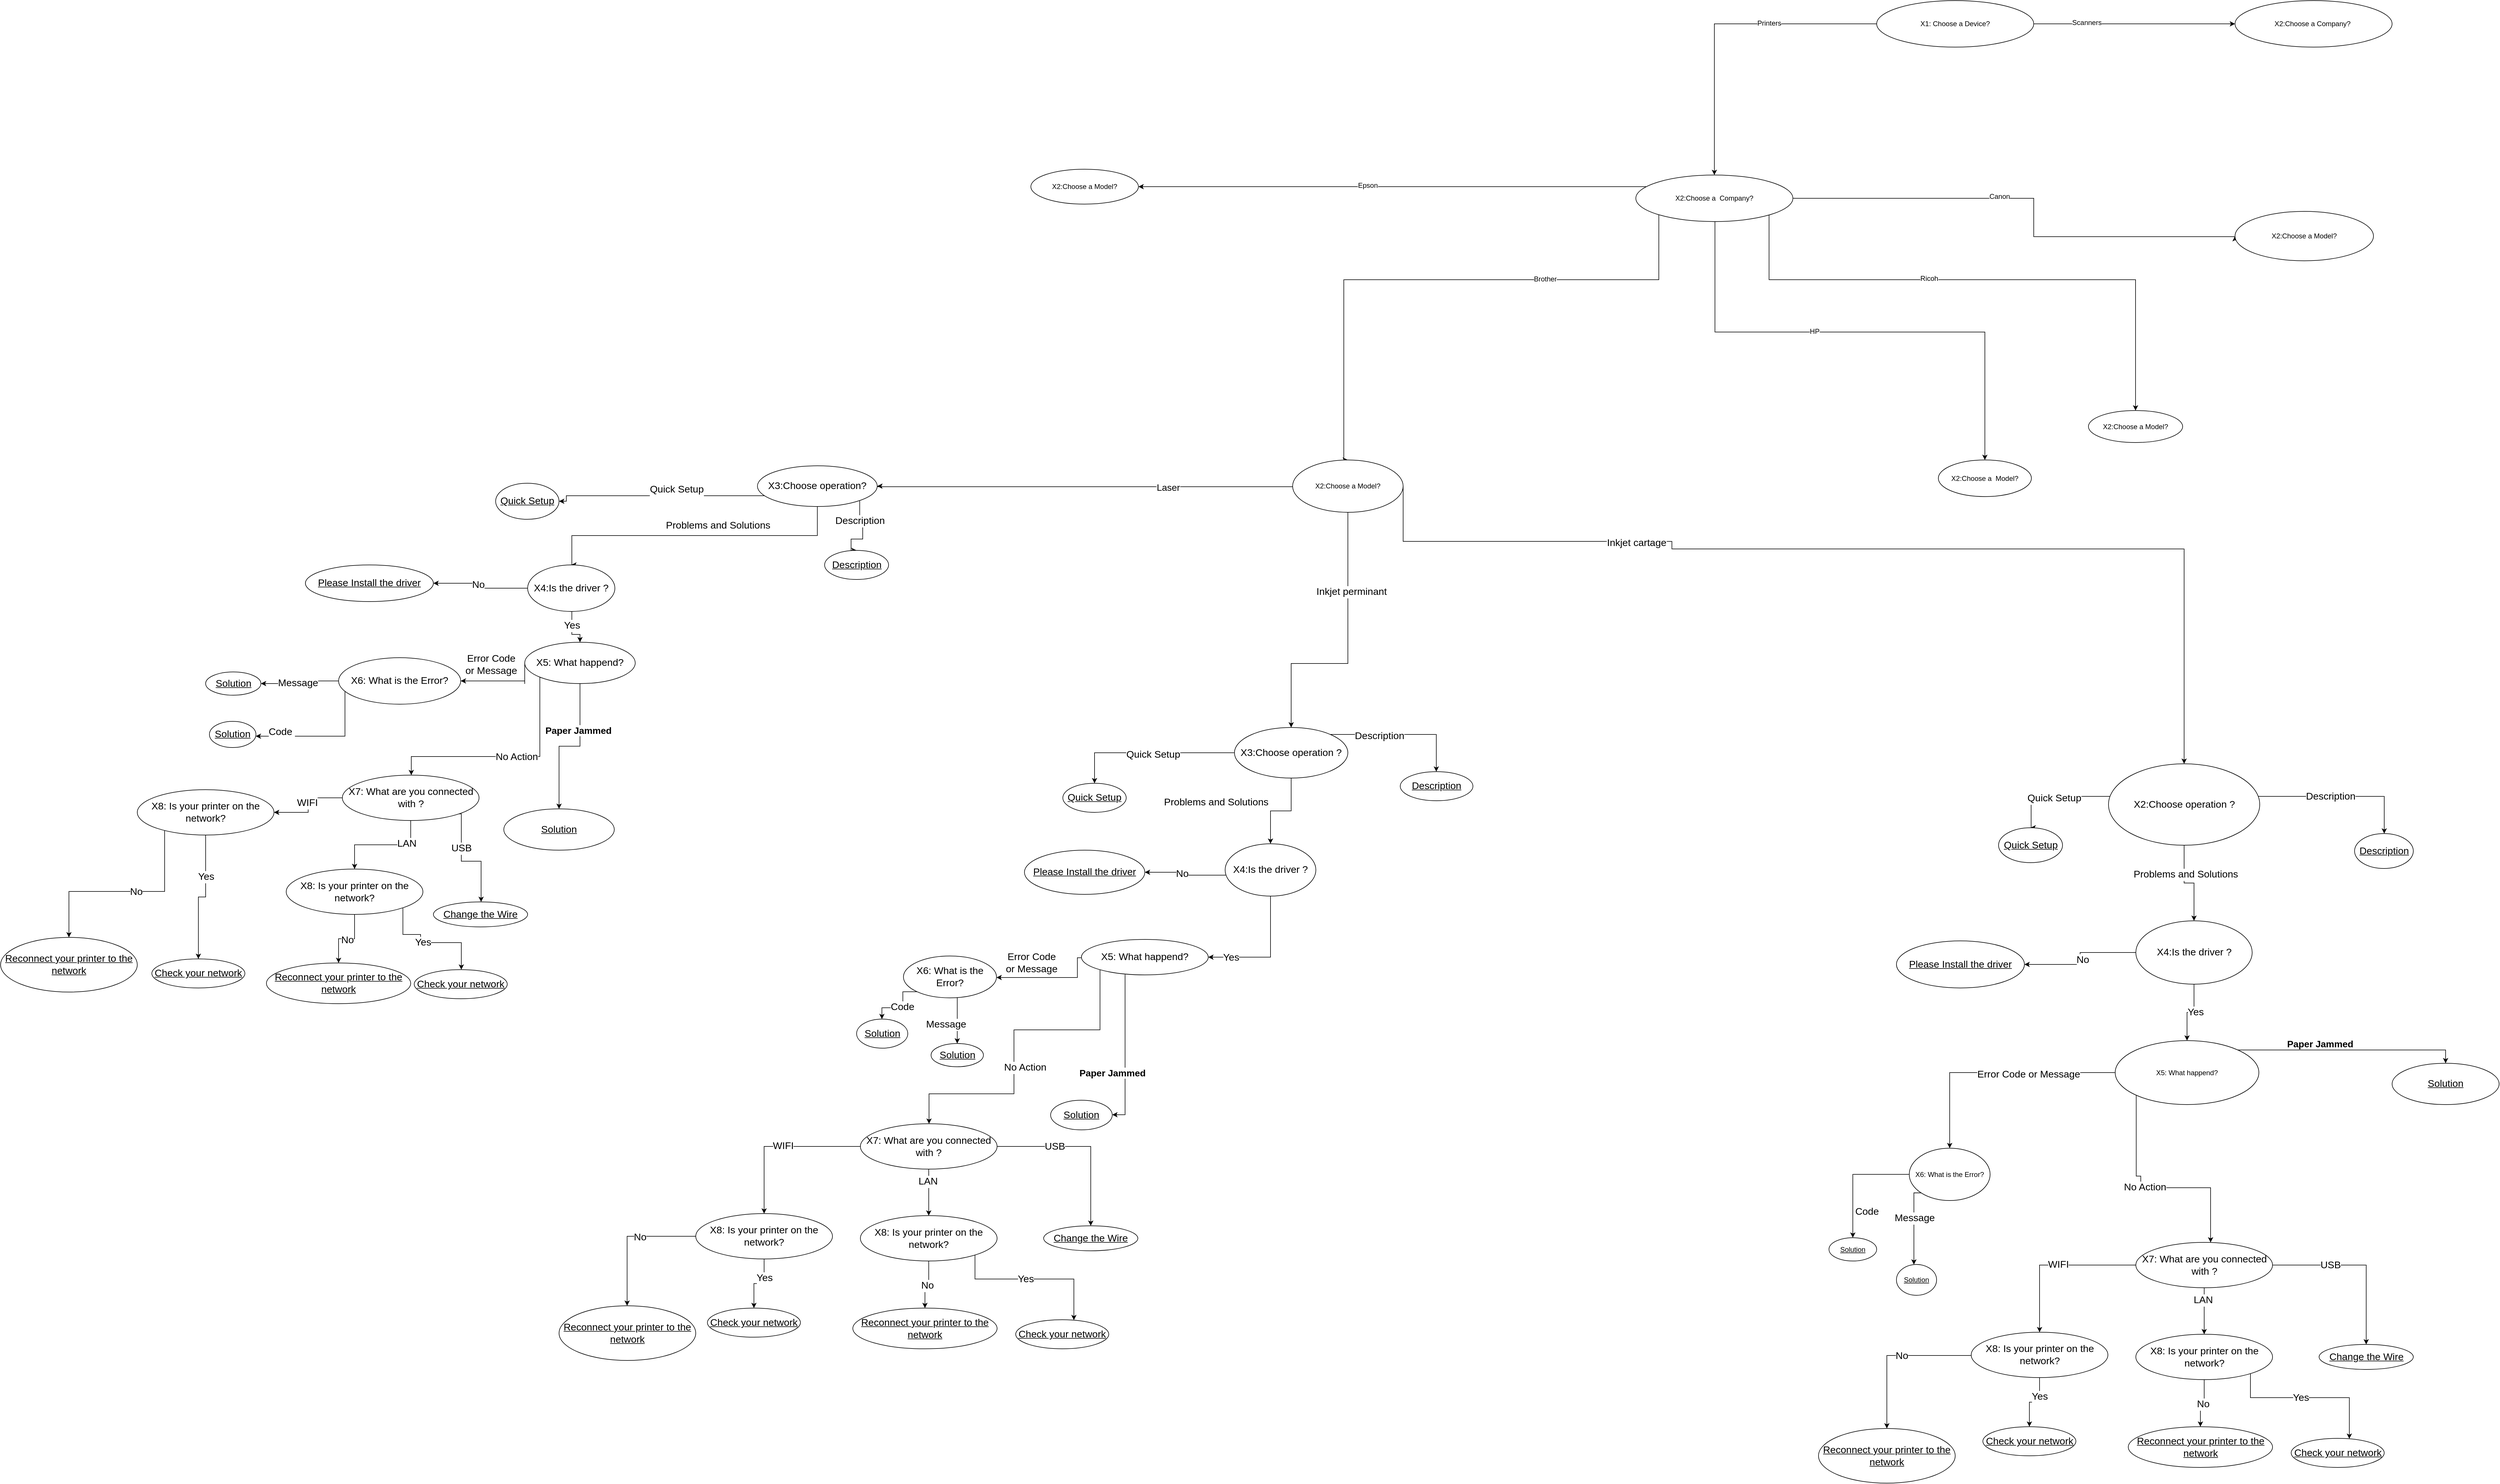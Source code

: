 <mxfile version="10.8.4" type="github"><diagram id="UuOBeL4BKWEIySKtnMIK" name="Page-1"><mxGraphModel dx="5498" dy="1021" grid="1" gridSize="10" guides="1" tooltips="1" connect="1" arrows="1" fold="1" page="1" pageScale="1" pageWidth="1169" pageHeight="827" math="0" shadow="0"><root><mxCell id="0"/><mxCell id="1" parent="0"/><mxCell id="bOFSQ6NyXzxu6ppsG_tF-3" value="" style="edgeStyle=orthogonalEdgeStyle;rounded=0;orthogonalLoop=1;jettySize=auto;html=1;entryX=0.5;entryY=0;entryDx=0;entryDy=0;" parent="1" source="bOFSQ6NyXzxu6ppsG_tF-1" target="bOFSQ6NyXzxu6ppsG_tF-11" edge="1"><mxGeometry relative="1" as="geometry"><mxPoint x="155" y="190" as="targetPoint"/></mxGeometry></mxCell><mxCell id="bOFSQ6NyXzxu6ppsG_tF-8" value="Printers" style="text;html=1;resizable=0;points=[];align=center;verticalAlign=middle;labelBackgroundColor=#ffffff;" parent="bOFSQ6NyXzxu6ppsG_tF-3" vertex="1" connectable="0"><mxGeometry x="-0.312" y="-1" relative="1" as="geometry"><mxPoint as="offset"/></mxGeometry></mxCell><mxCell id="bOFSQ6NyXzxu6ppsG_tF-5" value="" style="edgeStyle=orthogonalEdgeStyle;rounded=0;orthogonalLoop=1;jettySize=auto;html=1;exitX=1;exitY=0.5;exitDx=0;exitDy=0;" parent="1" source="bOFSQ6NyXzxu6ppsG_tF-1" target="bOFSQ6NyXzxu6ppsG_tF-4" edge="1"><mxGeometry relative="1" as="geometry"><Array as="points"><mxPoint x="1032" y="90"/></Array></mxGeometry></mxCell><mxCell id="bOFSQ6NyXzxu6ppsG_tF-9" value="Scanners" style="text;html=1;resizable=0;points=[];align=center;verticalAlign=middle;labelBackgroundColor=#ffffff;" parent="bOFSQ6NyXzxu6ppsG_tF-5" vertex="1" connectable="0"><mxGeometry x="-0.475" y="2" relative="1" as="geometry"><mxPoint as="offset"/></mxGeometry></mxCell><mxCell id="bOFSQ6NyXzxu6ppsG_tF-1" value="X1: Choose a Device?" style="ellipse;whiteSpace=wrap;html=1;" parent="1" vertex="1"><mxGeometry x="434" y="50" width="270" height="80" as="geometry"/></mxCell><mxCell id="bOFSQ6NyXzxu6ppsG_tF-4" value="X2:Choose a Company?&amp;nbsp;&lt;br&gt;" style="ellipse;whiteSpace=wrap;html=1;" parent="1" vertex="1"><mxGeometry x="1050" y="50" width="270" height="80" as="geometry"/></mxCell><mxCell id="bOFSQ6NyXzxu6ppsG_tF-14" value="" style="edgeStyle=orthogonalEdgeStyle;rounded=0;orthogonalLoop=1;jettySize=auto;html=1;exitX=0;exitY=1;exitDx=0;exitDy=0;entryX=0.5;entryY=0;entryDx=0;entryDy=0;" parent="1" source="bOFSQ6NyXzxu6ppsG_tF-11" target="bOFSQ6NyXzxu6ppsG_tF-13" edge="1"><mxGeometry relative="1" as="geometry"><mxPoint x="-11" y="520" as="sourcePoint"/><Array as="points"><mxPoint x="60" y="530"/><mxPoint x="-482" y="530"/></Array></mxGeometry></mxCell><mxCell id="bOFSQ6NyXzxu6ppsG_tF-27" value="Brother" style="text;html=1;resizable=0;points=[];align=center;verticalAlign=middle;labelBackgroundColor=#ffffff;" parent="bOFSQ6NyXzxu6ppsG_tF-14" vertex="1" connectable="0"><mxGeometry x="-0.366" y="-1" relative="1" as="geometry"><mxPoint as="offset"/></mxGeometry></mxCell><mxCell id="bOFSQ6NyXzxu6ppsG_tF-16" value="" style="edgeStyle=orthogonalEdgeStyle;rounded=0;orthogonalLoop=1;jettySize=auto;html=1;" parent="1" source="bOFSQ6NyXzxu6ppsG_tF-11" target="bOFSQ6NyXzxu6ppsG_tF-15" edge="1"><mxGeometry relative="1" as="geometry"><Array as="points"><mxPoint x="156" y="620"/><mxPoint x="620" y="620"/></Array></mxGeometry></mxCell><mxCell id="bOFSQ6NyXzxu6ppsG_tF-26" value="HP" style="text;html=1;resizable=0;points=[];align=center;verticalAlign=middle;labelBackgroundColor=#ffffff;" parent="bOFSQ6NyXzxu6ppsG_tF-16" vertex="1" connectable="0"><mxGeometry x="-0.175" y="1" relative="1" as="geometry"><mxPoint as="offset"/></mxGeometry></mxCell><mxCell id="bOFSQ6NyXzxu6ppsG_tF-19" style="edgeStyle=orthogonalEdgeStyle;rounded=0;orthogonalLoop=1;jettySize=auto;html=1;exitX=1;exitY=1;exitDx=0;exitDy=0;entryX=0.5;entryY=0;entryDx=0;entryDy=0;" parent="1" source="bOFSQ6NyXzxu6ppsG_tF-11" target="bOFSQ6NyXzxu6ppsG_tF-17" edge="1"><mxGeometry relative="1" as="geometry"><Array as="points"><mxPoint x="249" y="418"/><mxPoint x="249" y="530"/><mxPoint x="879" y="530"/></Array></mxGeometry></mxCell><mxCell id="bOFSQ6NyXzxu6ppsG_tF-25" value="Ricoh" style="text;html=1;resizable=0;points=[];align=center;verticalAlign=middle;labelBackgroundColor=#ffffff;" parent="bOFSQ6NyXzxu6ppsG_tF-19" vertex="1" connectable="0"><mxGeometry x="-0.199" y="2" relative="1" as="geometry"><mxPoint as="offset"/></mxGeometry></mxCell><mxCell id="bOFSQ6NyXzxu6ppsG_tF-21" value="" style="edgeStyle=orthogonalEdgeStyle;rounded=0;orthogonalLoop=1;jettySize=auto;html=1;" parent="1" source="bOFSQ6NyXzxu6ppsG_tF-11" target="bOFSQ6NyXzxu6ppsG_tF-20" edge="1"><mxGeometry relative="1" as="geometry"><Array as="points"><mxPoint x="-330" y="370"/><mxPoint x="-330" y="370"/></Array></mxGeometry></mxCell><mxCell id="bOFSQ6NyXzxu6ppsG_tF-28" value="Epson" style="text;html=1;resizable=0;points=[];align=center;verticalAlign=middle;labelBackgroundColor=#ffffff;" parent="bOFSQ6NyXzxu6ppsG_tF-21" vertex="1" connectable="0"><mxGeometry x="0.098" y="1" relative="1" as="geometry"><mxPoint y="-3" as="offset"/></mxGeometry></mxCell><mxCell id="bOFSQ6NyXzxu6ppsG_tF-23" value="" style="edgeStyle=orthogonalEdgeStyle;rounded=0;orthogonalLoop=1;jettySize=auto;html=1;exitX=1;exitY=0.5;exitDx=0;exitDy=0;entryX=0;entryY=0.5;entryDx=0;entryDy=0;" parent="1" source="bOFSQ6NyXzxu6ppsG_tF-11" target="bOFSQ6NyXzxu6ppsG_tF-22" edge="1"><mxGeometry relative="1" as="geometry"><Array as="points"><mxPoint x="704" y="390"/><mxPoint x="704" y="456"/></Array></mxGeometry></mxCell><mxCell id="bOFSQ6NyXzxu6ppsG_tF-24" value="Canon" style="text;html=1;resizable=0;points=[];align=center;verticalAlign=middle;labelBackgroundColor=#ffffff;" parent="bOFSQ6NyXzxu6ppsG_tF-23" vertex="1" connectable="0"><mxGeometry x="-0.143" y="-2" relative="1" as="geometry"><mxPoint y="-5" as="offset"/></mxGeometry></mxCell><mxCell id="bOFSQ6NyXzxu6ppsG_tF-11" value="X2:Choose a &amp;nbsp;Company?" style="ellipse;whiteSpace=wrap;html=1;" parent="1" vertex="1"><mxGeometry x="20" y="350" width="270" height="80" as="geometry"/></mxCell><mxCell id="bOFSQ6NyXzxu6ppsG_tF-22" value="X2:Choose a Model?" style="ellipse;whiteSpace=wrap;html=1;" parent="1" vertex="1"><mxGeometry x="1050" y="412.5" width="238" height="85" as="geometry"/></mxCell><mxCell id="bOFSQ6NyXzxu6ppsG_tF-20" value="X2:Choose a Model?" style="ellipse;whiteSpace=wrap;html=1;" parent="1" vertex="1"><mxGeometry x="-1020" y="340" width="185" height="60" as="geometry"/></mxCell><mxCell id="bOFSQ6NyXzxu6ppsG_tF-17" value="X2:Choose a Model?" style="ellipse;whiteSpace=wrap;html=1;" parent="1" vertex="1"><mxGeometry x="798" y="755" width="162" height="55" as="geometry"/></mxCell><mxCell id="bOFSQ6NyXzxu6ppsG_tF-15" value="X2:Choose a &amp;nbsp;Model?" style="ellipse;whiteSpace=wrap;html=1;" parent="1" vertex="1"><mxGeometry x="540" y="840" width="160" height="63" as="geometry"/></mxCell><mxCell id="bOFSQ6NyXzxu6ppsG_tF-49" value="" style="edgeStyle=orthogonalEdgeStyle;rounded=0;orthogonalLoop=1;jettySize=auto;html=1;exitX=0;exitY=0.5;exitDx=0;exitDy=0;entryX=1;entryY=0.5;entryDx=0;entryDy=0;" parent="1" source="bOFSQ6NyXzxu6ppsG_tF-13" target="bOFSQ6NyXzxu6ppsG_tF-48" edge="1"><mxGeometry relative="1" as="geometry"><Array as="points"><mxPoint x="-1283" y="886"/></Array></mxGeometry></mxCell><mxCell id="bOFSQ6NyXzxu6ppsG_tF-50" value="&lt;font style=&quot;font-size: 16px&quot;&gt;Laser&lt;/font&gt;" style="text;html=1;resizable=0;points=[];align=center;verticalAlign=middle;labelBackgroundColor=#ffffff;" parent="bOFSQ6NyXzxu6ppsG_tF-49" vertex="1" connectable="0"><mxGeometry x="-0.496" y="18" relative="1" as="geometry"><mxPoint x="-34.5" y="-17" as="offset"/></mxGeometry></mxCell><mxCell id="bOFSQ6NyXzxu6ppsG_tF-52" value="" style="edgeStyle=orthogonalEdgeStyle;rounded=0;orthogonalLoop=1;jettySize=auto;html=1;fontSize=17;exitX=0.5;exitY=1;exitDx=0;exitDy=0;entryX=0.5;entryY=0;entryDx=0;entryDy=0;" parent="1" source="bOFSQ6NyXzxu6ppsG_tF-13" target="bOFSQ6NyXzxu6ppsG_tF-51" edge="1"><mxGeometry relative="1" as="geometry"><Array as="points"><mxPoint x="-482" y="1190"/><mxPoint x="-604" y="1190"/></Array></mxGeometry></mxCell><mxCell id="bOFSQ6NyXzxu6ppsG_tF-53" value="Inkjet perminant" style="text;html=1;resizable=0;points=[];align=center;verticalAlign=middle;labelBackgroundColor=#ffffff;fontSize=17;" parent="bOFSQ6NyXzxu6ppsG_tF-52" vertex="1" connectable="0"><mxGeometry x="-0.413" y="6" relative="1" as="geometry"><mxPoint as="offset"/></mxGeometry></mxCell><mxCell id="bOFSQ6NyXzxu6ppsG_tF-55" value="" style="edgeStyle=orthogonalEdgeStyle;rounded=0;orthogonalLoop=1;jettySize=auto;html=1;fontSize=17;entryX=0.5;entryY=0;entryDx=0;entryDy=0;exitX=1;exitY=0.5;exitDx=0;exitDy=0;" parent="1" source="bOFSQ6NyXzxu6ppsG_tF-13" target="bOFSQ6NyXzxu6ppsG_tF-54" edge="1"><mxGeometry relative="1" as="geometry"><mxPoint x="-238" y="940" as="sourcePoint"/><Array as="points"><mxPoint x="-278" y="980"/><mxPoint x="82" y="980"/><mxPoint x="82" y="993"/><mxPoint x="309" y="993"/></Array></mxGeometry></mxCell><mxCell id="bOFSQ6NyXzxu6ppsG_tF-56" value="Inkjet cartage" style="text;html=1;resizable=0;points=[];align=center;verticalAlign=middle;labelBackgroundColor=#ffffff;fontSize=17;" parent="bOFSQ6NyXzxu6ppsG_tF-55" vertex="1" connectable="0"><mxGeometry x="-0.293" y="-2" relative="1" as="geometry"><mxPoint x="-135" y="-12" as="offset"/></mxGeometry></mxCell><mxCell id="bOFSQ6NyXzxu6ppsG_tF-13" value="X2:Choose a Model?" style="ellipse;whiteSpace=wrap;html=1;" parent="1" vertex="1"><mxGeometry x="-570" y="840" width="190" height="90" as="geometry"/></mxCell><mxCell id="bOFSQ6NyXzxu6ppsG_tF-76" value="" style="edgeStyle=orthogonalEdgeStyle;rounded=0;orthogonalLoop=1;jettySize=auto;html=1;fontSize=17;" parent="1" source="bOFSQ6NyXzxu6ppsG_tF-54" target="bOFSQ6NyXzxu6ppsG_tF-75" edge="1"><mxGeometry relative="1" as="geometry"><Array as="points"><mxPoint x="1306.5" y="1418.5"/></Array></mxGeometry></mxCell><mxCell id="bOFSQ6NyXzxu6ppsG_tF-79" value="Description" style="text;html=1;resizable=0;points=[];align=center;verticalAlign=middle;labelBackgroundColor=#ffffff;fontSize=17;" parent="bOFSQ6NyXzxu6ppsG_tF-76" vertex="1" connectable="0"><mxGeometry x="0.006" y="-17" relative="1" as="geometry"><mxPoint x="-17" y="-17" as="offset"/></mxGeometry></mxCell><mxCell id="bOFSQ6NyXzxu6ppsG_tF-78" value="" style="edgeStyle=orthogonalEdgeStyle;rounded=0;orthogonalLoop=1;jettySize=auto;html=1;fontSize=17;entryX=0.5;entryY=0;entryDx=0;entryDy=0;" parent="1" source="bOFSQ6NyXzxu6ppsG_tF-54" target="bOFSQ6NyXzxu6ppsG_tF-77" edge="1"><mxGeometry relative="1" as="geometry"><Array as="points"><mxPoint x="699.5" y="1418.5"/></Array></mxGeometry></mxCell><mxCell id="bOFSQ6NyXzxu6ppsG_tF-82" value="Quick Setup" style="text;html=1;resizable=0;points=[];align=center;verticalAlign=middle;labelBackgroundColor=#ffffff;fontSize=17;" parent="bOFSQ6NyXzxu6ppsG_tF-78" vertex="1" connectable="0"><mxGeometry x="0.009" y="3" relative="1" as="geometry"><mxPoint as="offset"/></mxGeometry></mxCell><mxCell id="bOFSQ6NyXzxu6ppsG_tF-81" value="" style="edgeStyle=orthogonalEdgeStyle;rounded=0;orthogonalLoop=1;jettySize=auto;html=1;fontSize=17;entryX=0.5;entryY=0;entryDx=0;entryDy=0;" parent="1" source="bOFSQ6NyXzxu6ppsG_tF-54" target="bOFSQ6NyXzxu6ppsG_tF-200" edge="1"><mxGeometry relative="1" as="geometry"><mxPoint x="962.5" y="1662.5" as="targetPoint"/></mxGeometry></mxCell><mxCell id="bOFSQ6NyXzxu6ppsG_tF-83" value="Problems and Solutions" style="text;html=1;resizable=0;points=[];align=center;verticalAlign=middle;labelBackgroundColor=#ffffff;fontSize=17;" parent="bOFSQ6NyXzxu6ppsG_tF-81" vertex="1" connectable="0"><mxGeometry x="-0.316" y="2" relative="1" as="geometry"><mxPoint as="offset"/></mxGeometry></mxCell><mxCell id="bOFSQ6NyXzxu6ppsG_tF-54" value="&lt;font style=&quot;font-size: 17px&quot;&gt;X2:Choose operation ?&lt;/font&gt;" style="ellipse;whiteSpace=wrap;html=1;" parent="1" vertex="1"><mxGeometry x="832.5" y="1362.5" width="260" height="140" as="geometry"/></mxCell><mxCell id="bOFSQ6NyXzxu6ppsG_tF-90" value="" style="edgeStyle=orthogonalEdgeStyle;rounded=0;orthogonalLoop=1;jettySize=auto;html=1;fontSize=17;" parent="1" source="bOFSQ6NyXzxu6ppsG_tF-80" target="bOFSQ6NyXzxu6ppsG_tF-89" edge="1"><mxGeometry relative="1" as="geometry"/></mxCell><mxCell id="bOFSQ6NyXzxu6ppsG_tF-92" value="Error Code or Message&lt;br&gt;" style="text;html=1;resizable=0;points=[];align=center;verticalAlign=middle;labelBackgroundColor=#ffffff;fontSize=17;" parent="bOFSQ6NyXzxu6ppsG_tF-90" vertex="1" connectable="0"><mxGeometry x="-0.283" y="3" relative="1" as="geometry"><mxPoint x="-1" as="offset"/></mxGeometry></mxCell><mxCell id="bOFSQ6NyXzxu6ppsG_tF-80" value="&lt;span&gt;X5: What happend?&lt;/span&gt;&lt;br&gt;" style="ellipse;whiteSpace=wrap;html=1;" parent="1" vertex="1"><mxGeometry x="844" y="1838.5" width="247" height="110" as="geometry"/></mxCell><mxCell id="bOFSQ6NyXzxu6ppsG_tF-106" value="" style="edgeStyle=orthogonalEdgeStyle;rounded=0;orthogonalLoop=1;jettySize=auto;html=1;fontSize=17;exitX=0;exitY=1;exitDx=0;exitDy=0;" parent="1" source="bOFSQ6NyXzxu6ppsG_tF-89" target="bOFSQ6NyXzxu6ppsG_tF-105" edge="1"><mxGeometry relative="1" as="geometry"><Array as="points"><mxPoint x="498" y="2100.5"/></Array></mxGeometry></mxCell><mxCell id="bOFSQ6NyXzxu6ppsG_tF-110" value="Message" style="text;html=1;resizable=0;points=[];align=center;verticalAlign=middle;labelBackgroundColor=#ffffff;fontSize=17;" parent="bOFSQ6NyXzxu6ppsG_tF-106" vertex="1" connectable="0"><mxGeometry x="-0.178" y="1" relative="1" as="geometry"><mxPoint as="offset"/></mxGeometry></mxCell><mxCell id="bOFSQ6NyXzxu6ppsG_tF-108" value="" style="edgeStyle=orthogonalEdgeStyle;rounded=0;orthogonalLoop=1;jettySize=auto;html=1;fontSize=17;entryX=0.5;entryY=0;entryDx=0;entryDy=0;" parent="1" source="bOFSQ6NyXzxu6ppsG_tF-89" target="bOFSQ6NyXzxu6ppsG_tF-107" edge="1"><mxGeometry relative="1" as="geometry"><mxPoint x="402.5" y="2231" as="targetPoint"/></mxGeometry></mxCell><mxCell id="bOFSQ6NyXzxu6ppsG_tF-109" value="Code" style="text;html=1;resizable=0;points=[];align=center;verticalAlign=middle;labelBackgroundColor=#ffffff;fontSize=17;" parent="bOFSQ6NyXzxu6ppsG_tF-108" vertex="1" connectable="0"><mxGeometry x="-0.36" relative="1" as="geometry"><mxPoint x="-7.5" y="64.5" as="offset"/></mxGeometry></mxCell><mxCell id="bOFSQ6NyXzxu6ppsG_tF-89" value="&lt;span&gt;X6: What is the Error?&lt;/span&gt;&lt;br&gt;" style="ellipse;whiteSpace=wrap;html=1;" parent="1" vertex="1"><mxGeometry x="490" y="2023.5" width="139" height="90" as="geometry"/></mxCell><mxCell id="bOFSQ6NyXzxu6ppsG_tF-107" value="&lt;u&gt;Solution&lt;/u&gt;&lt;br&gt;" style="ellipse;whiteSpace=wrap;html=1;" parent="1" vertex="1"><mxGeometry x="352" y="2177.5" width="82" height="40" as="geometry"/></mxCell><mxCell id="bOFSQ6NyXzxu6ppsG_tF-105" value="&lt;u&gt;Solution&lt;/u&gt;&lt;br&gt;" style="ellipse;whiteSpace=wrap;html=1;" parent="1" vertex="1"><mxGeometry x="468" y="2223.5" width="69" height="53" as="geometry"/></mxCell><mxCell id="bOFSQ6NyXzxu6ppsG_tF-77" value="&lt;font style=&quot;font-size: 17px&quot;&gt;&lt;u&gt;Quick Setup&lt;/u&gt;&lt;/font&gt;" style="ellipse;whiteSpace=wrap;html=1;" parent="1" vertex="1"><mxGeometry x="643.5" y="1472.5" width="110" height="60" as="geometry"/></mxCell><mxCell id="bOFSQ6NyXzxu6ppsG_tF-75" value="&lt;font style=&quot;font-size: 17px&quot;&gt;&lt;u&gt;Description&lt;/u&gt;&lt;/font&gt;" style="ellipse;whiteSpace=wrap;html=1;" parent="1" vertex="1"><mxGeometry x="1255.5" y="1482.5" width="101" height="60" as="geometry"/></mxCell><mxCell id="bOFSQ6NyXzxu6ppsG_tF-67" value="" style="edgeStyle=orthogonalEdgeStyle;rounded=0;orthogonalLoop=1;jettySize=auto;html=1;fontSize=17;" parent="1" source="bOFSQ6NyXzxu6ppsG_tF-51" target="bOFSQ6NyXzxu6ppsG_tF-66" edge="1"><mxGeometry relative="1" as="geometry"/></mxCell><mxCell id="bOFSQ6NyXzxu6ppsG_tF-68" value="Quick Setup" style="text;html=1;resizable=0;points=[];align=center;verticalAlign=middle;labelBackgroundColor=#ffffff;fontSize=17;" parent="bOFSQ6NyXzxu6ppsG_tF-67" vertex="1" connectable="0"><mxGeometry x="-0.045" y="3" relative="1" as="geometry"><mxPoint as="offset"/></mxGeometry></mxCell><mxCell id="bOFSQ6NyXzxu6ppsG_tF-70" value="" style="edgeStyle=orthogonalEdgeStyle;rounded=0;orthogonalLoop=1;jettySize=auto;html=1;fontSize=17;" parent="1" source="bOFSQ6NyXzxu6ppsG_tF-51" target="bOFSQ6NyXzxu6ppsG_tF-69" edge="1"><mxGeometry relative="1" as="geometry"><Array as="points"><mxPoint x="-323" y="1312"/></Array></mxGeometry></mxCell><mxCell id="bOFSQ6NyXzxu6ppsG_tF-71" value="Description" style="text;html=1;resizable=0;points=[];align=center;verticalAlign=middle;labelBackgroundColor=#ffffff;fontSize=17;" parent="bOFSQ6NyXzxu6ppsG_tF-70" vertex="1" connectable="0"><mxGeometry x="-0.319" y="-3" relative="1" as="geometry"><mxPoint as="offset"/></mxGeometry></mxCell><mxCell id="bOFSQ6NyXzxu6ppsG_tF-187" value="" style="edgeStyle=orthogonalEdgeStyle;rounded=0;orthogonalLoop=1;jettySize=auto;html=1;fontSize=17;" parent="1" source="bOFSQ6NyXzxu6ppsG_tF-51" target="bOFSQ6NyXzxu6ppsG_tF-186" edge="1"><mxGeometry relative="1" as="geometry"/></mxCell><mxCell id="bOFSQ6NyXzxu6ppsG_tF-51" value="X3:Choose operation ?" style="ellipse;whiteSpace=wrap;html=1;fontSize=17;" parent="1" vertex="1"><mxGeometry x="-670" y="1300" width="195" height="87" as="geometry"/></mxCell><mxCell id="bOFSQ6NyXzxu6ppsG_tF-188" style="edgeStyle=orthogonalEdgeStyle;rounded=0;orthogonalLoop=1;jettySize=auto;html=1;exitX=0.5;exitY=1;exitDx=0;exitDy=0;entryX=1;entryY=0.5;entryDx=0;entryDy=0;fontSize=17;" parent="1" source="bOFSQ6NyXzxu6ppsG_tF-186" target="bOFSQ6NyXzxu6ppsG_tF-72" edge="1"><mxGeometry relative="1" as="geometry"/></mxCell><mxCell id="bOFSQ6NyXzxu6ppsG_tF-189" value="Yes" style="text;html=1;resizable=0;points=[];align=center;verticalAlign=middle;labelBackgroundColor=#ffffff;fontSize=17;" parent="bOFSQ6NyXzxu6ppsG_tF-188" vertex="1" connectable="0"><mxGeometry x="-0.34" y="-34" relative="1" as="geometry"><mxPoint x="-34" y="36" as="offset"/></mxGeometry></mxCell><mxCell id="bOFSQ6NyXzxu6ppsG_tF-191" value="" style="edgeStyle=orthogonalEdgeStyle;rounded=0;orthogonalLoop=1;jettySize=auto;html=1;fontSize=17;" parent="1" source="bOFSQ6NyXzxu6ppsG_tF-186" target="bOFSQ6NyXzxu6ppsG_tF-190" edge="1"><mxGeometry relative="1" as="geometry"><Array as="points"><mxPoint x="-756" y="1554"/></Array></mxGeometry></mxCell><mxCell id="bOFSQ6NyXzxu6ppsG_tF-192" value="No" style="text;html=1;resizable=0;points=[];align=center;verticalAlign=middle;labelBackgroundColor=#ffffff;fontSize=17;" parent="bOFSQ6NyXzxu6ppsG_tF-191" vertex="1" connectable="0"><mxGeometry x="0.018" y="4" relative="1" as="geometry"><mxPoint as="offset"/></mxGeometry></mxCell><mxCell id="bOFSQ6NyXzxu6ppsG_tF-186" value="X4:Is the driver ?" style="ellipse;whiteSpace=wrap;html=1;fontSize=17;" parent="1" vertex="1"><mxGeometry x="-686" y="1500" width="156" height="90" as="geometry"/></mxCell><mxCell id="bOFSQ6NyXzxu6ppsG_tF-190" value="&lt;u&gt;Please Install the driver&lt;/u&gt;" style="ellipse;whiteSpace=wrap;html=1;fontSize=17;" parent="1" vertex="1"><mxGeometry x="-1031" y="1511" width="207" height="76" as="geometry"/></mxCell><mxCell id="bOFSQ6NyXzxu6ppsG_tF-88" value="" style="edgeStyle=orthogonalEdgeStyle;rounded=0;orthogonalLoop=1;jettySize=auto;html=1;fontSize=17;" parent="1" source="bOFSQ6NyXzxu6ppsG_tF-72" target="bOFSQ6NyXzxu6ppsG_tF-87" edge="1"><mxGeometry relative="1" as="geometry"><Array as="points"><mxPoint x="-940" y="1696"/><mxPoint x="-940" y="1730"/></Array></mxGeometry></mxCell><mxCell id="bOFSQ6NyXzxu6ppsG_tF-91" value="Error Code &lt;br&gt;or Message&lt;br&gt;" style="text;html=1;resizable=0;points=[];align=center;verticalAlign=middle;labelBackgroundColor=#ffffff;fontSize=17;" parent="bOFSQ6NyXzxu6ppsG_tF-88" vertex="1" connectable="0"><mxGeometry x="-0.186" y="1" relative="1" as="geometry"><mxPoint x="-47" y="-26" as="offset"/></mxGeometry></mxCell><mxCell id="bOFSQ6NyXzxu6ppsG_tF-72" value="X5: What happend?" style="ellipse;whiteSpace=wrap;html=1;fontSize=17;" parent="1" vertex="1"><mxGeometry x="-933" y="1664.5" width="218" height="61" as="geometry"/></mxCell><mxCell id="bOFSQ6NyXzxu6ppsG_tF-100" value="" style="edgeStyle=orthogonalEdgeStyle;rounded=0;orthogonalLoop=1;jettySize=auto;html=1;fontSize=17;" parent="1" source="bOFSQ6NyXzxu6ppsG_tF-87" target="bOFSQ6NyXzxu6ppsG_tF-99" edge="1"><mxGeometry relative="1" as="geometry"><Array as="points"><mxPoint x="-1146.5" y="1810"/><mxPoint x="-1146.5" y="1810"/></Array></mxGeometry></mxCell><mxCell id="bOFSQ6NyXzxu6ppsG_tF-104" value="Message" style="text;html=1;resizable=0;points=[];align=center;verticalAlign=middle;labelBackgroundColor=#ffffff;fontSize=17;" parent="bOFSQ6NyXzxu6ppsG_tF-100" vertex="1" connectable="0"><mxGeometry x="-0.076" y="-10" relative="1" as="geometry"><mxPoint x="-10" y="10" as="offset"/></mxGeometry></mxCell><mxCell id="bOFSQ6NyXzxu6ppsG_tF-102" value="" style="edgeStyle=orthogonalEdgeStyle;rounded=0;orthogonalLoop=1;jettySize=auto;html=1;fontSize=17;exitX=0;exitY=1;exitDx=0;exitDy=0;" parent="1" source="bOFSQ6NyXzxu6ppsG_tF-87" target="bOFSQ6NyXzxu6ppsG_tF-101" edge="1"><mxGeometry relative="1" as="geometry"><Array as="points"><mxPoint x="-1240" y="1754"/><mxPoint x="-1240" y="1786"/><mxPoint x="-1258" y="1786"/><mxPoint x="-1258" y="1782"/><mxPoint x="-1276" y="1782"/></Array></mxGeometry></mxCell><mxCell id="bOFSQ6NyXzxu6ppsG_tF-103" value="Code" style="text;html=1;resizable=0;points=[];align=center;verticalAlign=middle;labelBackgroundColor=#ffffff;fontSize=17;" parent="bOFSQ6NyXzxu6ppsG_tF-102" vertex="1" connectable="0"><mxGeometry x="-0.127" y="-1" relative="1" as="geometry"><mxPoint as="offset"/></mxGeometry></mxCell><mxCell id="bOFSQ6NyXzxu6ppsG_tF-87" value="X6: What is the Error?" style="ellipse;whiteSpace=wrap;html=1;fontSize=17;" parent="1" vertex="1"><mxGeometry x="-1239" y="1693" width="160" height="72" as="geometry"/></mxCell><mxCell id="bOFSQ6NyXzxu6ppsG_tF-101" value="&lt;u&gt;Solution&lt;/u&gt;" style="ellipse;whiteSpace=wrap;html=1;fontSize=17;" parent="1" vertex="1"><mxGeometry x="-1319.5" y="1801.5" width="88" height="50" as="geometry"/></mxCell><mxCell id="bOFSQ6NyXzxu6ppsG_tF-99" value="&lt;u&gt;Solution&lt;/u&gt;&lt;br&gt;" style="ellipse;whiteSpace=wrap;html=1;fontSize=17;" parent="1" vertex="1"><mxGeometry x="-1191.5" y="1843.5" width="90" height="40" as="geometry"/></mxCell><mxCell id="bOFSQ6NyXzxu6ppsG_tF-69" value="&lt;u&gt;Description&lt;/u&gt;" style="ellipse;whiteSpace=wrap;html=1;fontSize=17;" parent="1" vertex="1"><mxGeometry x="-385" y="1376" width="125" height="50" as="geometry"/></mxCell><mxCell id="bOFSQ6NyXzxu6ppsG_tF-66" value="&lt;u&gt;Quick Setup&lt;/u&gt;" style="ellipse;whiteSpace=wrap;html=1;fontSize=17;" parent="1" vertex="1"><mxGeometry x="-965" y="1396" width="109" height="50" as="geometry"/></mxCell><mxCell id="bOFSQ6NyXzxu6ppsG_tF-58" value="" style="edgeStyle=orthogonalEdgeStyle;rounded=0;orthogonalLoop=1;jettySize=auto;html=1;fontSize=17;entryX=1;entryY=0.5;entryDx=0;entryDy=0;" parent="1" source="bOFSQ6NyXzxu6ppsG_tF-48" target="bOFSQ6NyXzxu6ppsG_tF-57" edge="1"><mxGeometry relative="1" as="geometry"><Array as="points"><mxPoint x="-1818.5" y="901.5"/></Array></mxGeometry></mxCell><mxCell id="bOFSQ6NyXzxu6ppsG_tF-63" value="Quick Setup" style="text;html=1;resizable=0;points=[];align=center;verticalAlign=middle;labelBackgroundColor=#ffffff;fontSize=17;" parent="bOFSQ6NyXzxu6ppsG_tF-58" vertex="1" connectable="0"><mxGeometry x="-0.182" y="1" relative="1" as="geometry"><mxPoint x="-2.5" y="-11.5" as="offset"/></mxGeometry></mxCell><mxCell id="bOFSQ6NyXzxu6ppsG_tF-60" value="" style="edgeStyle=orthogonalEdgeStyle;rounded=0;orthogonalLoop=1;jettySize=auto;html=1;fontSize=17;entryX=0.5;entryY=0;entryDx=0;entryDy=0;" parent="1" source="bOFSQ6NyXzxu6ppsG_tF-48" target="bOFSQ6NyXzxu6ppsG_tF-194" edge="1"><mxGeometry relative="1" as="geometry"><mxPoint x="-1472.5" y="1471.5" as="targetPoint"/><Array as="points"><mxPoint x="-1809" y="970"/></Array></mxGeometry></mxCell><mxCell id="bOFSQ6NyXzxu6ppsG_tF-65" value="Problems and Solutions" style="text;html=1;resizable=0;points=[];align=center;verticalAlign=middle;labelBackgroundColor=#ffffff;fontSize=17;" parent="bOFSQ6NyXzxu6ppsG_tF-60" vertex="1" connectable="0"><mxGeometry x="-0.515" y="-3" relative="1" as="geometry"><mxPoint x="-94" y="-14.5" as="offset"/></mxGeometry></mxCell><mxCell id="bOFSQ6NyXzxu6ppsG_tF-62" value="" style="edgeStyle=orthogonalEdgeStyle;rounded=0;orthogonalLoop=1;jettySize=auto;html=1;fontSize=17;entryX=0.5;entryY=0;entryDx=0;entryDy=0;exitX=1;exitY=1;exitDx=0;exitDy=0;" parent="1" source="bOFSQ6NyXzxu6ppsG_tF-48" target="bOFSQ6NyXzxu6ppsG_tF-61" edge="1"><mxGeometry relative="1" as="geometry"><mxPoint x="-1322.667" y="1051" as="sourcePoint"/><Array as="points"><mxPoint x="-1313" y="950"/><mxPoint x="-1309" y="950"/><mxPoint x="-1309" y="976"/><mxPoint x="-1329" y="976"/><mxPoint x="-1329" y="1034"/></Array></mxGeometry></mxCell><mxCell id="bOFSQ6NyXzxu6ppsG_tF-64" value="Description" style="text;html=1;resizable=0;points=[];align=center;verticalAlign=middle;labelBackgroundColor=#ffffff;fontSize=17;" parent="bOFSQ6NyXzxu6ppsG_tF-62" vertex="1" connectable="0"><mxGeometry x="-0.62" relative="1" as="geometry"><mxPoint x="-0.5" y="12.5" as="offset"/></mxGeometry></mxCell><mxCell id="bOFSQ6NyXzxu6ppsG_tF-48" value="X3:Choose operation?&lt;br&gt;" style="ellipse;whiteSpace=wrap;html=1;fontSize=17;" parent="1" vertex="1"><mxGeometry x="-1490" y="850" width="206" height="70" as="geometry"/></mxCell><mxCell id="bOFSQ6NyXzxu6ppsG_tF-61" value="&lt;u&gt;Description&lt;/u&gt;" style="ellipse;whiteSpace=wrap;html=1;fontSize=17;" parent="1" vertex="1"><mxGeometry x="-1374.5" y="995.5" width="110" height="50" as="geometry"/></mxCell><mxCell id="bOFSQ6NyXzxu6ppsG_tF-85" value="Error Code &lt;br&gt;or Message" style="edgeStyle=orthogonalEdgeStyle;rounded=0;orthogonalLoop=1;jettySize=auto;html=1;fontSize=17;" parent="1" source="bOFSQ6NyXzxu6ppsG_tF-59" target="bOFSQ6NyXzxu6ppsG_tF-84" edge="1"><mxGeometry x="0.318" y="-28" relative="1" as="geometry"><Array as="points"><mxPoint x="-1890" y="1225"/><mxPoint x="-1890" y="1225"/></Array><mxPoint as="offset"/></mxGeometry></mxCell><mxCell id="bOFSQ6NyXzxu6ppsG_tF-113" value="" style="edgeStyle=orthogonalEdgeStyle;rounded=0;orthogonalLoop=1;jettySize=auto;html=1;fontSize=17;exitX=0;exitY=1;exitDx=0;exitDy=0;" parent="1" source="bOFSQ6NyXzxu6ppsG_tF-59" target="bOFSQ6NyXzxu6ppsG_tF-112" edge="1"><mxGeometry relative="1" as="geometry"><Array as="points"><mxPoint x="-1864" y="1350"/><mxPoint x="-2085" y="1350"/></Array></mxGeometry></mxCell><mxCell id="bOFSQ6NyXzxu6ppsG_tF-114" value="No Action" style="text;html=1;resizable=0;points=[];align=center;verticalAlign=middle;labelBackgroundColor=#ffffff;fontSize=17;" parent="bOFSQ6NyXzxu6ppsG_tF-113" vertex="1" connectable="0"><mxGeometry x="-0.09" y="1" relative="1" as="geometry"><mxPoint as="offset"/></mxGeometry></mxCell><mxCell id="eon7pUwc6elAu8zcERAT-3" value="" style="edgeStyle=orthogonalEdgeStyle;rounded=0;orthogonalLoop=1;jettySize=auto;html=1;" edge="1" parent="1" source="bOFSQ6NyXzxu6ppsG_tF-59" target="eon7pUwc6elAu8zcERAT-2"><mxGeometry relative="1" as="geometry"/></mxCell><mxCell id="eon7pUwc6elAu8zcERAT-4" value="Paper Jammed" style="text;html=1;resizable=0;points=[];align=center;verticalAlign=middle;labelBackgroundColor=#ffffff;fontSize=16;fontStyle=1" vertex="1" connectable="0" parent="eon7pUwc6elAu8zcERAT-3"><mxGeometry x="-0.36" y="-3" relative="1" as="geometry"><mxPoint as="offset"/></mxGeometry></mxCell><mxCell id="bOFSQ6NyXzxu6ppsG_tF-59" value="X5: What happend?&lt;br&gt;" style="ellipse;whiteSpace=wrap;html=1;fontSize=17;" parent="1" vertex="1"><mxGeometry x="-1890" y="1153.5" width="190" height="71" as="geometry"/></mxCell><mxCell id="eon7pUwc6elAu8zcERAT-2" value="Solution" style="ellipse;whiteSpace=wrap;html=1;fontSize=17;fontStyle=4" vertex="1" parent="1"><mxGeometry x="-1926" y="1440" width="190" height="71" as="geometry"/></mxCell><mxCell id="bOFSQ6NyXzxu6ppsG_tF-116" value="" style="edgeStyle=orthogonalEdgeStyle;rounded=0;orthogonalLoop=1;jettySize=auto;html=1;fontSize=17;" parent="1" source="bOFSQ6NyXzxu6ppsG_tF-112" target="bOFSQ6NyXzxu6ppsG_tF-115" edge="1"><mxGeometry relative="1" as="geometry"/></mxCell><mxCell id="bOFSQ6NyXzxu6ppsG_tF-122" value="WIFI" style="text;html=1;resizable=0;points=[];align=center;verticalAlign=middle;labelBackgroundColor=#ffffff;fontSize=17;" parent="bOFSQ6NyXzxu6ppsG_tF-116" vertex="1" connectable="0"><mxGeometry x="-0.057" y="-1" relative="1" as="geometry"><mxPoint x="-1" as="offset"/></mxGeometry></mxCell><mxCell id="bOFSQ6NyXzxu6ppsG_tF-118" value="" style="edgeStyle=orthogonalEdgeStyle;rounded=0;orthogonalLoop=1;jettySize=auto;html=1;fontSize=17;" parent="1" source="bOFSQ6NyXzxu6ppsG_tF-112" target="bOFSQ6NyXzxu6ppsG_tF-117" edge="1"><mxGeometry relative="1" as="geometry"/></mxCell><mxCell id="bOFSQ6NyXzxu6ppsG_tF-123" value="LAN" style="text;html=1;resizable=0;points=[];align=center;verticalAlign=middle;labelBackgroundColor=#ffffff;fontSize=17;" parent="bOFSQ6NyXzxu6ppsG_tF-118" vertex="1" connectable="0"><mxGeometry x="-0.457" y="-2" relative="1" as="geometry"><mxPoint as="offset"/></mxGeometry></mxCell><mxCell id="bOFSQ6NyXzxu6ppsG_tF-120" value="" style="edgeStyle=orthogonalEdgeStyle;rounded=0;orthogonalLoop=1;jettySize=auto;html=1;fontSize=17;exitX=1;exitY=1;exitDx=0;exitDy=0;" parent="1" source="bOFSQ6NyXzxu6ppsG_tF-112" target="bOFSQ6NyXzxu6ppsG_tF-119" edge="1"><mxGeometry relative="1" as="geometry"><Array as="points"><mxPoint x="-1999" y="1448"/><mxPoint x="-1999" y="1530"/><mxPoint x="-1965" y="1530"/></Array></mxGeometry></mxCell><mxCell id="bOFSQ6NyXzxu6ppsG_tF-121" value="USB" style="text;html=1;resizable=0;points=[];align=center;verticalAlign=middle;labelBackgroundColor=#ffffff;fontSize=17;" parent="bOFSQ6NyXzxu6ppsG_tF-120" vertex="1" connectable="0"><mxGeometry x="-0.336" relative="1" as="geometry"><mxPoint as="offset"/></mxGeometry></mxCell><mxCell id="bOFSQ6NyXzxu6ppsG_tF-112" value="X7: What are you connected with ?&lt;br&gt;" style="ellipse;whiteSpace=wrap;html=1;fontSize=17;" parent="1" vertex="1"><mxGeometry x="-2203.5" y="1382" width="235" height="78" as="geometry"/></mxCell><mxCell id="bOFSQ6NyXzxu6ppsG_tF-119" value="&lt;u&gt;Change the Wire&lt;/u&gt;" style="ellipse;whiteSpace=wrap;html=1;fontSize=17;" parent="1" vertex="1"><mxGeometry x="-2047" y="1600" width="162" height="43" as="geometry"/></mxCell><mxCell id="bOFSQ6NyXzxu6ppsG_tF-125" value="" style="edgeStyle=orthogonalEdgeStyle;rounded=0;orthogonalLoop=1;jettySize=auto;html=1;fontSize=17;" parent="1" source="bOFSQ6NyXzxu6ppsG_tF-117" target="bOFSQ6NyXzxu6ppsG_tF-124" edge="1"><mxGeometry relative="1" as="geometry"/></mxCell><mxCell id="bOFSQ6NyXzxu6ppsG_tF-129" value="No" style="text;html=1;resizable=0;points=[];align=center;verticalAlign=middle;labelBackgroundColor=#ffffff;fontSize=17;" parent="bOFSQ6NyXzxu6ppsG_tF-125" vertex="1" connectable="0"><mxGeometry x="-0.014" y="3" relative="1" as="geometry"><mxPoint y="-1" as="offset"/></mxGeometry></mxCell><mxCell id="bOFSQ6NyXzxu6ppsG_tF-127" value="" style="edgeStyle=orthogonalEdgeStyle;rounded=0;orthogonalLoop=1;jettySize=auto;html=1;fontSize=17;exitX=1;exitY=1;exitDx=0;exitDy=0;" parent="1" source="bOFSQ6NyXzxu6ppsG_tF-117" target="bOFSQ6NyXzxu6ppsG_tF-126" edge="1"><mxGeometry relative="1" as="geometry"><Array as="points"><mxPoint x="-2099" y="1656"/><mxPoint x="-2069" y="1656"/><mxPoint x="-2069" y="1670"/><mxPoint x="-1999" y="1670"/></Array></mxGeometry></mxCell><mxCell id="bOFSQ6NyXzxu6ppsG_tF-128" value="Yes" style="text;html=1;resizable=0;points=[];align=center;verticalAlign=middle;labelBackgroundColor=#ffffff;fontSize=17;" parent="bOFSQ6NyXzxu6ppsG_tF-127" vertex="1" connectable="0"><mxGeometry x="-0.091" relative="1" as="geometry"><mxPoint as="offset"/></mxGeometry></mxCell><mxCell id="bOFSQ6NyXzxu6ppsG_tF-117" value="X8: Is your printer on the network?&lt;br&gt;" style="ellipse;whiteSpace=wrap;html=1;fontSize=17;" parent="1" vertex="1"><mxGeometry x="-2300" y="1543.5" width="235" height="78" as="geometry"/></mxCell><mxCell id="bOFSQ6NyXzxu6ppsG_tF-126" value="&lt;u&gt;Check your network&lt;/u&gt;&lt;br&gt;" style="ellipse;whiteSpace=wrap;html=1;fontSize=17;" parent="1" vertex="1"><mxGeometry x="-2080" y="1716.5" width="160" height="50" as="geometry"/></mxCell><mxCell id="bOFSQ6NyXzxu6ppsG_tF-124" value="&lt;u&gt;Reconnect your printer to the network&lt;/u&gt;" style="ellipse;whiteSpace=wrap;html=1;fontSize=17;" parent="1" vertex="1"><mxGeometry x="-2334" y="1705" width="248" height="70" as="geometry"/></mxCell><mxCell id="bOFSQ6NyXzxu6ppsG_tF-131" value="" style="edgeStyle=orthogonalEdgeStyle;rounded=0;orthogonalLoop=1;jettySize=auto;html=1;fontSize=17;" parent="1" source="bOFSQ6NyXzxu6ppsG_tF-115" target="bOFSQ6NyXzxu6ppsG_tF-130" edge="1"><mxGeometry relative="1" as="geometry"><Array as="points"><mxPoint x="-2509" y="1582"/></Array></mxGeometry></mxCell><mxCell id="bOFSQ6NyXzxu6ppsG_tF-135" value="No" style="text;html=1;resizable=0;points=[];align=center;verticalAlign=middle;labelBackgroundColor=#ffffff;fontSize=17;" parent="bOFSQ6NyXzxu6ppsG_tF-131" vertex="1" connectable="0"><mxGeometry x="-0.115" y="1" relative="1" as="geometry"><mxPoint as="offset"/></mxGeometry></mxCell><mxCell id="bOFSQ6NyXzxu6ppsG_tF-133" value="" style="edgeStyle=orthogonalEdgeStyle;rounded=0;orthogonalLoop=1;jettySize=auto;html=1;fontSize=17;" parent="1" source="bOFSQ6NyXzxu6ppsG_tF-115" target="bOFSQ6NyXzxu6ppsG_tF-132" edge="1"><mxGeometry relative="1" as="geometry"/></mxCell><mxCell id="bOFSQ6NyXzxu6ppsG_tF-134" value="Yes" style="text;html=1;resizable=0;points=[];align=center;verticalAlign=middle;labelBackgroundColor=#ffffff;fontSize=17;" parent="bOFSQ6NyXzxu6ppsG_tF-133" vertex="1" connectable="0"><mxGeometry x="-0.361" relative="1" as="geometry"><mxPoint as="offset"/></mxGeometry></mxCell><mxCell id="bOFSQ6NyXzxu6ppsG_tF-115" value="X8: Is your printer on the network?&lt;br&gt;" style="ellipse;whiteSpace=wrap;html=1;fontSize=17;" parent="1" vertex="1"><mxGeometry x="-2556" y="1407" width="235" height="78" as="geometry"/></mxCell><mxCell id="bOFSQ6NyXzxu6ppsG_tF-132" value="&lt;u&gt;Check your network&lt;/u&gt;&lt;br&gt;" style="ellipse;whiteSpace=wrap;html=1;fontSize=17;" parent="1" vertex="1"><mxGeometry x="-2531" y="1698" width="160" height="50" as="geometry"/></mxCell><mxCell id="bOFSQ6NyXzxu6ppsG_tF-130" value="&lt;u&gt;Reconnect your printer to the network&lt;/u&gt;&lt;br&gt;" style="ellipse;whiteSpace=wrap;html=1;fontSize=17;" parent="1" vertex="1"><mxGeometry x="-2791" y="1661" width="235" height="94" as="geometry"/></mxCell><mxCell id="bOFSQ6NyXzxu6ppsG_tF-94" value="" style="edgeStyle=orthogonalEdgeStyle;rounded=0;orthogonalLoop=1;jettySize=auto;html=1;fontSize=17;" parent="1" source="bOFSQ6NyXzxu6ppsG_tF-84" target="bOFSQ6NyXzxu6ppsG_tF-93" edge="1"><mxGeometry relative="1" as="geometry"><Array as="points"><mxPoint x="-2199" y="1315"/></Array></mxGeometry></mxCell><mxCell id="bOFSQ6NyXzxu6ppsG_tF-95" value="Code&amp;nbsp;" style="text;html=1;resizable=0;points=[];align=center;verticalAlign=middle;labelBackgroundColor=#ffffff;fontSize=17;" parent="bOFSQ6NyXzxu6ppsG_tF-94" vertex="1" connectable="0"><mxGeometry x="-0.294" y="3" relative="1" as="geometry"><mxPoint x="-104.5" y="-10" as="offset"/></mxGeometry></mxCell><mxCell id="bOFSQ6NyXzxu6ppsG_tF-97" value="" style="edgeStyle=orthogonalEdgeStyle;rounded=0;orthogonalLoop=1;jettySize=auto;html=1;fontSize=17;" parent="1" source="bOFSQ6NyXzxu6ppsG_tF-84" target="bOFSQ6NyXzxu6ppsG_tF-96" edge="1"><mxGeometry relative="1" as="geometry"/></mxCell><mxCell id="bOFSQ6NyXzxu6ppsG_tF-98" value="Message" style="text;html=1;resizable=0;points=[];align=center;verticalAlign=middle;labelBackgroundColor=#ffffff;fontSize=17;" parent="bOFSQ6NyXzxu6ppsG_tF-97" vertex="1" connectable="0"><mxGeometry x="0.077" y="-1" relative="1" as="geometry"><mxPoint as="offset"/></mxGeometry></mxCell><mxCell id="bOFSQ6NyXzxu6ppsG_tF-84" value="X6: What is the Error?&lt;br&gt;" style="ellipse;whiteSpace=wrap;html=1;fontSize=17;" parent="1" vertex="1"><mxGeometry x="-2210" y="1180" width="210" height="80" as="geometry"/></mxCell><mxCell id="bOFSQ6NyXzxu6ppsG_tF-96" value="&lt;u&gt;Solution&lt;/u&gt;" style="ellipse;whiteSpace=wrap;html=1;fontSize=17;" parent="1" vertex="1"><mxGeometry x="-2438.5" y="1204.5" width="95" height="40" as="geometry"/></mxCell><mxCell id="bOFSQ6NyXzxu6ppsG_tF-93" value="&lt;u&gt;Solution&lt;/u&gt;&lt;br&gt;" style="ellipse;whiteSpace=wrap;html=1;fontSize=17;" parent="1" vertex="1"><mxGeometry x="-2432" y="1289.5" width="80" height="45" as="geometry"/></mxCell><mxCell id="bOFSQ6NyXzxu6ppsG_tF-57" value="&lt;u&gt;Quick Setup&lt;/u&gt;&lt;br&gt;" style="ellipse;whiteSpace=wrap;html=1;fontSize=17;" parent="1" vertex="1"><mxGeometry x="-1940" y="880" width="109" height="62" as="geometry"/></mxCell><mxCell id="bOFSQ6NyXzxu6ppsG_tF-136" value="" style="edgeStyle=orthogonalEdgeStyle;rounded=0;orthogonalLoop=1;jettySize=auto;html=1;fontSize=17;exitX=0;exitY=1;exitDx=0;exitDy=0;" parent="1" source="bOFSQ6NyXzxu6ppsG_tF-72" target="bOFSQ6NyXzxu6ppsG_tF-144" edge="1"><mxGeometry relative="1" as="geometry"><mxPoint x="-760" y="1750" as="sourcePoint"/><Array as="points"><mxPoint x="-901" y="1820"/><mxPoint x="-1049" y="1820"/><mxPoint x="-1049" y="1930"/><mxPoint x="-1195" y="1930"/></Array></mxGeometry></mxCell><mxCell id="bOFSQ6NyXzxu6ppsG_tF-137" value="No Action" style="text;html=1;resizable=0;points=[];align=center;verticalAlign=middle;labelBackgroundColor=#ffffff;fontSize=17;" parent="bOFSQ6NyXzxu6ppsG_tF-136" vertex="1" connectable="0"><mxGeometry x="-0.09" y="1" relative="1" as="geometry"><mxPoint x="17.5" y="61.5" as="offset"/></mxGeometry></mxCell><mxCell id="bOFSQ6NyXzxu6ppsG_tF-138" value="" style="edgeStyle=orthogonalEdgeStyle;rounded=0;orthogonalLoop=1;jettySize=auto;html=1;fontSize=17;" parent="1" source="bOFSQ6NyXzxu6ppsG_tF-144" target="bOFSQ6NyXzxu6ppsG_tF-157" edge="1"><mxGeometry relative="1" as="geometry"/></mxCell><mxCell id="bOFSQ6NyXzxu6ppsG_tF-139" value="WIFI" style="text;html=1;resizable=0;points=[];align=center;verticalAlign=middle;labelBackgroundColor=#ffffff;fontSize=17;" parent="bOFSQ6NyXzxu6ppsG_tF-138" vertex="1" connectable="0"><mxGeometry x="-0.057" y="-1" relative="1" as="geometry"><mxPoint x="-1" as="offset"/></mxGeometry></mxCell><mxCell id="bOFSQ6NyXzxu6ppsG_tF-140" value="" style="edgeStyle=orthogonalEdgeStyle;rounded=0;orthogonalLoop=1;jettySize=auto;html=1;fontSize=17;" parent="1" source="bOFSQ6NyXzxu6ppsG_tF-144" target="bOFSQ6NyXzxu6ppsG_tF-150" edge="1"><mxGeometry relative="1" as="geometry"/></mxCell><mxCell id="bOFSQ6NyXzxu6ppsG_tF-141" value="LAN" style="text;html=1;resizable=0;points=[];align=center;verticalAlign=middle;labelBackgroundColor=#ffffff;fontSize=17;" parent="bOFSQ6NyXzxu6ppsG_tF-140" vertex="1" connectable="0"><mxGeometry x="-0.457" y="-2" relative="1" as="geometry"><mxPoint as="offset"/></mxGeometry></mxCell><mxCell id="bOFSQ6NyXzxu6ppsG_tF-142" value="" style="edgeStyle=orthogonalEdgeStyle;rounded=0;orthogonalLoop=1;jettySize=auto;html=1;fontSize=17;" parent="1" source="bOFSQ6NyXzxu6ppsG_tF-144" target="bOFSQ6NyXzxu6ppsG_tF-145" edge="1"><mxGeometry relative="1" as="geometry"/></mxCell><mxCell id="bOFSQ6NyXzxu6ppsG_tF-143" value="USB" style="text;html=1;resizable=0;points=[];align=center;verticalAlign=middle;labelBackgroundColor=#ffffff;fontSize=17;" parent="bOFSQ6NyXzxu6ppsG_tF-142" vertex="1" connectable="0"><mxGeometry x="-0.336" relative="1" as="geometry"><mxPoint as="offset"/></mxGeometry></mxCell><mxCell id="bOFSQ6NyXzxu6ppsG_tF-144" value="X7: What are you connected with ?" style="ellipse;whiteSpace=wrap;html=1;fontSize=17;" parent="1" vertex="1"><mxGeometry x="-1313" y="1981.5" width="235" height="78" as="geometry"/></mxCell><mxCell id="bOFSQ6NyXzxu6ppsG_tF-145" value="&lt;u&gt;Change the Wire&lt;/u&gt;" style="ellipse;whiteSpace=wrap;html=1;fontSize=17;" parent="1" vertex="1"><mxGeometry x="-998" y="2157" width="162" height="43" as="geometry"/></mxCell><mxCell id="bOFSQ6NyXzxu6ppsG_tF-146" value="" style="edgeStyle=orthogonalEdgeStyle;rounded=0;orthogonalLoop=1;jettySize=auto;html=1;fontSize=17;" parent="1" source="bOFSQ6NyXzxu6ppsG_tF-150" target="bOFSQ6NyXzxu6ppsG_tF-152" edge="1"><mxGeometry relative="1" as="geometry"/></mxCell><mxCell id="bOFSQ6NyXzxu6ppsG_tF-147" value="No" style="text;html=1;resizable=0;points=[];align=center;verticalAlign=middle;labelBackgroundColor=#ffffff;fontSize=17;" parent="bOFSQ6NyXzxu6ppsG_tF-146" vertex="1" connectable="0"><mxGeometry x="-0.014" y="3" relative="1" as="geometry"><mxPoint y="-1" as="offset"/></mxGeometry></mxCell><mxCell id="bOFSQ6NyXzxu6ppsG_tF-148" value="" style="edgeStyle=orthogonalEdgeStyle;rounded=0;orthogonalLoop=1;jettySize=auto;html=1;fontSize=17;" parent="1" source="bOFSQ6NyXzxu6ppsG_tF-150" target="bOFSQ6NyXzxu6ppsG_tF-151" edge="1"><mxGeometry relative="1" as="geometry"><Array as="points"><mxPoint x="-1116" y="2248.5"/><mxPoint x="-946" y="2248.5"/></Array></mxGeometry></mxCell><mxCell id="bOFSQ6NyXzxu6ppsG_tF-149" value="Yes" style="text;html=1;resizable=0;points=[];align=center;verticalAlign=middle;labelBackgroundColor=#ffffff;fontSize=17;" parent="bOFSQ6NyXzxu6ppsG_tF-148" vertex="1" connectable="0"><mxGeometry x="-0.091" relative="1" as="geometry"><mxPoint as="offset"/></mxGeometry></mxCell><mxCell id="bOFSQ6NyXzxu6ppsG_tF-150" value="X8: Is your printer on the network?&lt;br&gt;" style="ellipse;whiteSpace=wrap;html=1;fontSize=17;" parent="1" vertex="1"><mxGeometry x="-1313" y="2139.5" width="235" height="78" as="geometry"/></mxCell><mxCell id="bOFSQ6NyXzxu6ppsG_tF-151" value="&lt;u&gt;Check your network&lt;/u&gt;&lt;br&gt;" style="ellipse;whiteSpace=wrap;html=1;fontSize=17;" parent="1" vertex="1"><mxGeometry x="-1046" y="2318.5" width="160" height="50" as="geometry"/></mxCell><mxCell id="bOFSQ6NyXzxu6ppsG_tF-152" value="&lt;u&gt;Reconnect your printer to the network&lt;/u&gt;" style="ellipse;whiteSpace=wrap;html=1;fontSize=17;" parent="1" vertex="1"><mxGeometry x="-1326" y="2298.5" width="248" height="70" as="geometry"/></mxCell><mxCell id="bOFSQ6NyXzxu6ppsG_tF-153" value="" style="edgeStyle=orthogonalEdgeStyle;rounded=0;orthogonalLoop=1;jettySize=auto;html=1;fontSize=17;" parent="1" source="bOFSQ6NyXzxu6ppsG_tF-157" target="bOFSQ6NyXzxu6ppsG_tF-159" edge="1"><mxGeometry relative="1" as="geometry"><Array as="points"><mxPoint x="-1714" y="2175.5"/></Array></mxGeometry></mxCell><mxCell id="bOFSQ6NyXzxu6ppsG_tF-154" value="No" style="text;html=1;resizable=0;points=[];align=center;verticalAlign=middle;labelBackgroundColor=#ffffff;fontSize=17;" parent="bOFSQ6NyXzxu6ppsG_tF-153" vertex="1" connectable="0"><mxGeometry x="-0.115" y="1" relative="1" as="geometry"><mxPoint x="9" y="0.5" as="offset"/></mxGeometry></mxCell><mxCell id="bOFSQ6NyXzxu6ppsG_tF-155" value="" style="edgeStyle=orthogonalEdgeStyle;rounded=0;orthogonalLoop=1;jettySize=auto;html=1;fontSize=17;" parent="1" source="bOFSQ6NyXzxu6ppsG_tF-157" target="bOFSQ6NyXzxu6ppsG_tF-158" edge="1"><mxGeometry relative="1" as="geometry"/></mxCell><mxCell id="bOFSQ6NyXzxu6ppsG_tF-156" value="Yes" style="text;html=1;resizable=0;points=[];align=center;verticalAlign=middle;labelBackgroundColor=#ffffff;fontSize=17;" parent="bOFSQ6NyXzxu6ppsG_tF-155" vertex="1" connectable="0"><mxGeometry x="-0.361" relative="1" as="geometry"><mxPoint as="offset"/></mxGeometry></mxCell><mxCell id="bOFSQ6NyXzxu6ppsG_tF-157" value="X8: Is your printer on the network?" style="ellipse;whiteSpace=wrap;html=1;fontSize=17;" parent="1" vertex="1"><mxGeometry x="-1596" y="2136" width="235" height="78" as="geometry"/></mxCell><mxCell id="bOFSQ6NyXzxu6ppsG_tF-158" value="&lt;u&gt;Check your network&lt;/u&gt;&lt;br&gt;" style="ellipse;whiteSpace=wrap;html=1;fontSize=17;" parent="1" vertex="1"><mxGeometry x="-1576" y="2298.5" width="160" height="50" as="geometry"/></mxCell><mxCell id="bOFSQ6NyXzxu6ppsG_tF-159" value="&lt;u&gt;Reconnect your printer to the network&lt;/u&gt;&lt;br&gt;" style="ellipse;whiteSpace=wrap;html=1;fontSize=17;" parent="1" vertex="1"><mxGeometry x="-1831" y="2294.5" width="235" height="94" as="geometry"/></mxCell><mxCell id="bOFSQ6NyXzxu6ppsG_tF-160" value="" style="edgeStyle=orthogonalEdgeStyle;rounded=0;orthogonalLoop=1;jettySize=auto;html=1;fontSize=17;exitX=0;exitY=1;exitDx=0;exitDy=0;" parent="1" source="bOFSQ6NyXzxu6ppsG_tF-80" target="bOFSQ6NyXzxu6ppsG_tF-168" edge="1"><mxGeometry relative="1" as="geometry"><mxPoint x="1278.929" y="2069.5" as="sourcePoint"/><Array as="points"><mxPoint x="880" y="2071.5"/><mxPoint x="888" y="2071.5"/><mxPoint x="888" y="2091.5"/><mxPoint x="1008" y="2091.5"/></Array></mxGeometry></mxCell><mxCell id="bOFSQ6NyXzxu6ppsG_tF-161" value="No Action" style="text;html=1;resizable=0;points=[];align=center;verticalAlign=middle;labelBackgroundColor=#ffffff;fontSize=17;" parent="bOFSQ6NyXzxu6ppsG_tF-160" vertex="1" connectable="0"><mxGeometry x="-0.09" y="1" relative="1" as="geometry"><mxPoint as="offset"/></mxGeometry></mxCell><mxCell id="bOFSQ6NyXzxu6ppsG_tF-162" value="" style="edgeStyle=orthogonalEdgeStyle;rounded=0;orthogonalLoop=1;jettySize=auto;html=1;fontSize=17;" parent="1" source="bOFSQ6NyXzxu6ppsG_tF-168" target="bOFSQ6NyXzxu6ppsG_tF-181" edge="1"><mxGeometry relative="1" as="geometry"/></mxCell><mxCell id="bOFSQ6NyXzxu6ppsG_tF-163" value="WIFI" style="text;html=1;resizable=0;points=[];align=center;verticalAlign=middle;labelBackgroundColor=#ffffff;fontSize=17;" parent="bOFSQ6NyXzxu6ppsG_tF-162" vertex="1" connectable="0"><mxGeometry x="-0.057" y="-1" relative="1" as="geometry"><mxPoint x="-1" as="offset"/></mxGeometry></mxCell><mxCell id="bOFSQ6NyXzxu6ppsG_tF-164" value="" style="edgeStyle=orthogonalEdgeStyle;rounded=0;orthogonalLoop=1;jettySize=auto;html=1;fontSize=17;" parent="1" source="bOFSQ6NyXzxu6ppsG_tF-168" target="bOFSQ6NyXzxu6ppsG_tF-174" edge="1"><mxGeometry relative="1" as="geometry"/></mxCell><mxCell id="bOFSQ6NyXzxu6ppsG_tF-165" value="LAN" style="text;html=1;resizable=0;points=[];align=center;verticalAlign=middle;labelBackgroundColor=#ffffff;fontSize=17;" parent="bOFSQ6NyXzxu6ppsG_tF-164" vertex="1" connectable="0"><mxGeometry x="-0.457" y="-2" relative="1" as="geometry"><mxPoint as="offset"/></mxGeometry></mxCell><mxCell id="bOFSQ6NyXzxu6ppsG_tF-166" value="" style="edgeStyle=orthogonalEdgeStyle;rounded=0;orthogonalLoop=1;jettySize=auto;html=1;fontSize=17;" parent="1" source="bOFSQ6NyXzxu6ppsG_tF-168" target="bOFSQ6NyXzxu6ppsG_tF-169" edge="1"><mxGeometry relative="1" as="geometry"/></mxCell><mxCell id="bOFSQ6NyXzxu6ppsG_tF-167" value="USB" style="text;html=1;resizable=0;points=[];align=center;verticalAlign=middle;labelBackgroundColor=#ffffff;fontSize=17;" parent="bOFSQ6NyXzxu6ppsG_tF-166" vertex="1" connectable="0"><mxGeometry x="-0.336" relative="1" as="geometry"><mxPoint as="offset"/></mxGeometry></mxCell><mxCell id="bOFSQ6NyXzxu6ppsG_tF-168" value="X7: What are you connected with ?&lt;br&gt;" style="ellipse;whiteSpace=wrap;html=1;fontSize=17;" parent="1" vertex="1"><mxGeometry x="879.5" y="2185.5" width="235" height="78" as="geometry"/></mxCell><mxCell id="bOFSQ6NyXzxu6ppsG_tF-169" value="&lt;u&gt;Change the Wire&lt;/u&gt;" style="ellipse;whiteSpace=wrap;html=1;fontSize=17;" parent="1" vertex="1"><mxGeometry x="1194.5" y="2361" width="162" height="43" as="geometry"/></mxCell><mxCell id="bOFSQ6NyXzxu6ppsG_tF-170" value="" style="edgeStyle=orthogonalEdgeStyle;rounded=0;orthogonalLoop=1;jettySize=auto;html=1;fontSize=17;" parent="1" source="bOFSQ6NyXzxu6ppsG_tF-174" target="bOFSQ6NyXzxu6ppsG_tF-176" edge="1"><mxGeometry relative="1" as="geometry"/></mxCell><mxCell id="bOFSQ6NyXzxu6ppsG_tF-171" value="No" style="text;html=1;resizable=0;points=[];align=center;verticalAlign=middle;labelBackgroundColor=#ffffff;fontSize=17;" parent="bOFSQ6NyXzxu6ppsG_tF-170" vertex="1" connectable="0"><mxGeometry x="-0.014" y="3" relative="1" as="geometry"><mxPoint y="-1" as="offset"/></mxGeometry></mxCell><mxCell id="bOFSQ6NyXzxu6ppsG_tF-172" value="" style="edgeStyle=orthogonalEdgeStyle;rounded=0;orthogonalLoop=1;jettySize=auto;html=1;fontSize=17;" parent="1" source="bOFSQ6NyXzxu6ppsG_tF-174" target="bOFSQ6NyXzxu6ppsG_tF-175" edge="1"><mxGeometry relative="1" as="geometry"><Array as="points"><mxPoint x="1076.5" y="2452.5"/><mxPoint x="1246.5" y="2452.5"/></Array></mxGeometry></mxCell><mxCell id="bOFSQ6NyXzxu6ppsG_tF-173" value="Yes" style="text;html=1;resizable=0;points=[];align=center;verticalAlign=middle;labelBackgroundColor=#ffffff;fontSize=17;" parent="bOFSQ6NyXzxu6ppsG_tF-172" vertex="1" connectable="0"><mxGeometry x="-0.091" relative="1" as="geometry"><mxPoint as="offset"/></mxGeometry></mxCell><mxCell id="bOFSQ6NyXzxu6ppsG_tF-174" value="X8: Is your printer on the network?&lt;br&gt;" style="ellipse;whiteSpace=wrap;html=1;fontSize=17;" parent="1" vertex="1"><mxGeometry x="879.5" y="2343.5" width="235" height="78" as="geometry"/></mxCell><mxCell id="bOFSQ6NyXzxu6ppsG_tF-175" value="&lt;u&gt;Check your network&lt;/u&gt;&lt;br&gt;" style="ellipse;whiteSpace=wrap;html=1;fontSize=17;" parent="1" vertex="1"><mxGeometry x="1146.5" y="2522.5" width="160" height="50" as="geometry"/></mxCell><mxCell id="bOFSQ6NyXzxu6ppsG_tF-176" value="&lt;u&gt;Reconnect your printer to the network&lt;/u&gt;" style="ellipse;whiteSpace=wrap;html=1;fontSize=17;" parent="1" vertex="1"><mxGeometry x="866.5" y="2502.5" width="248" height="70" as="geometry"/></mxCell><mxCell id="bOFSQ6NyXzxu6ppsG_tF-177" value="" style="edgeStyle=orthogonalEdgeStyle;rounded=0;orthogonalLoop=1;jettySize=auto;html=1;fontSize=17;entryX=0.5;entryY=0;entryDx=0;entryDy=0;" parent="1" source="bOFSQ6NyXzxu6ppsG_tF-181" target="bOFSQ6NyXzxu6ppsG_tF-183" edge="1"><mxGeometry relative="1" as="geometry"><Array as="points"><mxPoint x="452" y="2380"/></Array><mxPoint x="479" y="2498.5" as="targetPoint"/></mxGeometry></mxCell><mxCell id="bOFSQ6NyXzxu6ppsG_tF-178" value="No" style="text;html=1;resizable=0;points=[];align=center;verticalAlign=middle;labelBackgroundColor=#ffffff;fontSize=17;" parent="bOFSQ6NyXzxu6ppsG_tF-177" vertex="1" connectable="0"><mxGeometry x="-0.115" y="1" relative="1" as="geometry"><mxPoint as="offset"/></mxGeometry></mxCell><mxCell id="bOFSQ6NyXzxu6ppsG_tF-179" value="" style="edgeStyle=orthogonalEdgeStyle;rounded=0;orthogonalLoop=1;jettySize=auto;html=1;fontSize=17;" parent="1" source="bOFSQ6NyXzxu6ppsG_tF-181" target="bOFSQ6NyXzxu6ppsG_tF-182" edge="1"><mxGeometry relative="1" as="geometry"/></mxCell><mxCell id="bOFSQ6NyXzxu6ppsG_tF-180" value="Yes" style="text;html=1;resizable=0;points=[];align=center;verticalAlign=middle;labelBackgroundColor=#ffffff;fontSize=17;" parent="bOFSQ6NyXzxu6ppsG_tF-179" vertex="1" connectable="0"><mxGeometry x="-0.361" relative="1" as="geometry"><mxPoint as="offset"/></mxGeometry></mxCell><mxCell id="bOFSQ6NyXzxu6ppsG_tF-181" value="X8: Is your printer on the network?&lt;br&gt;" style="ellipse;whiteSpace=wrap;html=1;fontSize=17;" parent="1" vertex="1"><mxGeometry x="596.5" y="2340" width="235" height="78" as="geometry"/></mxCell><mxCell id="bOFSQ6NyXzxu6ppsG_tF-182" value="&lt;u&gt;Check your network&lt;/u&gt;&lt;br&gt;" style="ellipse;whiteSpace=wrap;html=1;fontSize=17;" parent="1" vertex="1"><mxGeometry x="616.5" y="2502.5" width="160" height="50" as="geometry"/></mxCell><mxCell id="bOFSQ6NyXzxu6ppsG_tF-183" value="&lt;u&gt;Reconnect your printer to the network&lt;/u&gt;&lt;br&gt;" style="ellipse;whiteSpace=wrap;html=1;fontSize=17;" parent="1" vertex="1"><mxGeometry x="334" y="2505.5" width="235" height="94" as="geometry"/></mxCell><mxCell id="bOFSQ6NyXzxu6ppsG_tF-193" value="Problems and Solutions" style="text;html=1;resizable=0;points=[];autosize=1;align=left;verticalAlign=top;spacingTop=-4;fontSize=17;" parent="1" vertex="1"><mxGeometry x="-793" y="1416" width="200" height="20" as="geometry"/></mxCell><mxCell id="bOFSQ6NyXzxu6ppsG_tF-195" style="edgeStyle=orthogonalEdgeStyle;rounded=0;orthogonalLoop=1;jettySize=auto;html=1;entryX=0.5;entryY=0;entryDx=0;entryDy=0;fontSize=17;exitX=0.5;exitY=1;exitDx=0;exitDy=0;" parent="1" source="bOFSQ6NyXzxu6ppsG_tF-194" target="bOFSQ6NyXzxu6ppsG_tF-59" edge="1"><mxGeometry relative="1" as="geometry"><Array as="points"><mxPoint x="-1809" y="1140"/><mxPoint x="-1795" y="1140"/></Array></mxGeometry></mxCell><mxCell id="bOFSQ6NyXzxu6ppsG_tF-199" value="Yes" style="text;html=1;resizable=0;points=[];align=center;verticalAlign=middle;labelBackgroundColor=#ffffff;fontSize=17;" parent="bOFSQ6NyXzxu6ppsG_tF-195" vertex="1" connectable="0"><mxGeometry x="-0.243" relative="1" as="geometry"><mxPoint as="offset"/></mxGeometry></mxCell><mxCell id="bOFSQ6NyXzxu6ppsG_tF-194" value="&lt;span&gt;X4:Is the driver ?&lt;/span&gt;" style="ellipse;whiteSpace=wrap;html=1;fontSize=17;" parent="1" vertex="1"><mxGeometry x="-1885" y="1020.5" width="150" height="80" as="geometry"/></mxCell><mxCell id="bOFSQ6NyXzxu6ppsG_tF-196" value="" style="edgeStyle=orthogonalEdgeStyle;rounded=0;orthogonalLoop=1;jettySize=auto;html=1;fontSize=17;exitX=0;exitY=0.5;exitDx=0;exitDy=0;" parent="1" source="bOFSQ6NyXzxu6ppsG_tF-194" target="bOFSQ6NyXzxu6ppsG_tF-198" edge="1"><mxGeometry relative="1" as="geometry"><mxPoint x="-1506.5" y="1483.5" as="sourcePoint"/></mxGeometry></mxCell><mxCell id="bOFSQ6NyXzxu6ppsG_tF-197" value="No" style="text;html=1;resizable=0;points=[];align=center;verticalAlign=middle;labelBackgroundColor=#ffffff;fontSize=17;" parent="bOFSQ6NyXzxu6ppsG_tF-196" vertex="1" connectable="0"><mxGeometry x="0.018" y="4" relative="1" as="geometry"><mxPoint as="offset"/></mxGeometry></mxCell><mxCell id="bOFSQ6NyXzxu6ppsG_tF-198" value="&lt;u&gt;Please Install the driver&lt;/u&gt;" style="ellipse;whiteSpace=wrap;html=1;fontSize=17;" parent="1" vertex="1"><mxGeometry x="-2267" y="1020.5" width="220" height="63" as="geometry"/></mxCell><mxCell id="bOFSQ6NyXzxu6ppsG_tF-204" style="edgeStyle=orthogonalEdgeStyle;rounded=0;orthogonalLoop=1;jettySize=auto;html=1;exitX=0.5;exitY=1;exitDx=0;exitDy=0;entryX=0.5;entryY=0;entryDx=0;entryDy=0;fontSize=17;" parent="1" source="bOFSQ6NyXzxu6ppsG_tF-200" target="bOFSQ6NyXzxu6ppsG_tF-80" edge="1"><mxGeometry relative="1" as="geometry"/></mxCell><mxCell id="bOFSQ6NyXzxu6ppsG_tF-205" value="Yes" style="text;html=1;resizable=0;points=[];align=center;verticalAlign=middle;labelBackgroundColor=#ffffff;fontSize=17;" parent="bOFSQ6NyXzxu6ppsG_tF-204" vertex="1" connectable="0"><mxGeometry x="-0.111" y="2" relative="1" as="geometry"><mxPoint x="2" y="-2" as="offset"/></mxGeometry></mxCell><mxCell id="bOFSQ6NyXzxu6ppsG_tF-200" value="X4:Is the driver ?" style="ellipse;whiteSpace=wrap;html=1;fontSize=17;" parent="1" vertex="1"><mxGeometry x="879.5" y="1632.5" width="200" height="109" as="geometry"/></mxCell><mxCell id="bOFSQ6NyXzxu6ppsG_tF-201" value="" style="edgeStyle=orthogonalEdgeStyle;rounded=0;orthogonalLoop=1;jettySize=auto;html=1;fontSize=17;exitX=0;exitY=0.5;exitDx=0;exitDy=0;" parent="1" source="bOFSQ6NyXzxu6ppsG_tF-200" target="bOFSQ6NyXzxu6ppsG_tF-203" edge="1"><mxGeometry relative="1" as="geometry"><mxPoint x="822.504" y="1716.5" as="sourcePoint"/></mxGeometry></mxCell><mxCell id="bOFSQ6NyXzxu6ppsG_tF-202" value="No" style="text;html=1;resizable=0;points=[];align=center;verticalAlign=middle;labelBackgroundColor=#ffffff;fontSize=17;" parent="bOFSQ6NyXzxu6ppsG_tF-201" vertex="1" connectable="0"><mxGeometry x="0.018" y="4" relative="1" as="geometry"><mxPoint as="offset"/></mxGeometry></mxCell><mxCell id="bOFSQ6NyXzxu6ppsG_tF-203" value="&lt;u&gt;Please Install the driver&lt;/u&gt;" style="ellipse;whiteSpace=wrap;html=1;fontSize=17;" parent="1" vertex="1"><mxGeometry x="468" y="1667" width="220" height="81" as="geometry"/></mxCell><mxCell id="eon7pUwc6elAu8zcERAT-5" value="" style="edgeStyle=orthogonalEdgeStyle;rounded=0;orthogonalLoop=1;jettySize=auto;html=1;exitX=0.344;exitY=0.987;exitDx=0;exitDy=0;exitPerimeter=0;" edge="1" parent="1" target="eon7pUwc6elAu8zcERAT-7" source="bOFSQ6NyXzxu6ppsG_tF-72"><mxGeometry relative="1" as="geometry"><mxPoint x="-667" y="1801.571" as="sourcePoint"/><Array as="points"><mxPoint x="-858" y="1966"/></Array></mxGeometry></mxCell><mxCell id="eon7pUwc6elAu8zcERAT-6" value="Paper Jammed" style="text;html=1;resizable=0;points=[];align=center;verticalAlign=middle;labelBackgroundColor=#ffffff;fontSize=16;fontStyle=1" vertex="1" connectable="0" parent="eon7pUwc6elAu8zcERAT-5"><mxGeometry x="-0.36" y="-3" relative="1" as="geometry"><mxPoint x="-19" y="84.5" as="offset"/></mxGeometry></mxCell><mxCell id="eon7pUwc6elAu8zcERAT-7" value="Solution" style="ellipse;whiteSpace=wrap;html=1;fontSize=17;fontStyle=4" vertex="1" parent="1"><mxGeometry x="-986" y="1941" width="106" height="51" as="geometry"/></mxCell><mxCell id="eon7pUwc6elAu8zcERAT-8" value="" style="edgeStyle=orthogonalEdgeStyle;rounded=0;orthogonalLoop=1;jettySize=auto;html=1;exitX=1;exitY=0;exitDx=0;exitDy=0;" edge="1" parent="1" target="eon7pUwc6elAu8zcERAT-10" source="bOFSQ6NyXzxu6ppsG_tF-80"><mxGeometry relative="1" as="geometry"><mxPoint x="1297.5" y="1810.0" as="sourcePoint"/><Array as="points"><mxPoint x="1412" y="1855"/></Array></mxGeometry></mxCell><mxCell id="eon7pUwc6elAu8zcERAT-9" value="Paper Jammed" style="text;html=1;resizable=0;points=[];align=center;verticalAlign=middle;labelBackgroundColor=#ffffff;fontSize=16;fontStyle=1" vertex="1" connectable="0" parent="eon7pUwc6elAu8zcERAT-8"><mxGeometry x="-0.36" y="-3" relative="1" as="geometry"><mxPoint x="19" y="-14" as="offset"/></mxGeometry></mxCell><mxCell id="eon7pUwc6elAu8zcERAT-10" value="Solution" style="ellipse;whiteSpace=wrap;html=1;fontSize=17;fontStyle=4" vertex="1" parent="1"><mxGeometry x="1320" y="1877.5" width="184" height="71" as="geometry"/></mxCell></root></mxGraphModel></diagram></mxfile>
